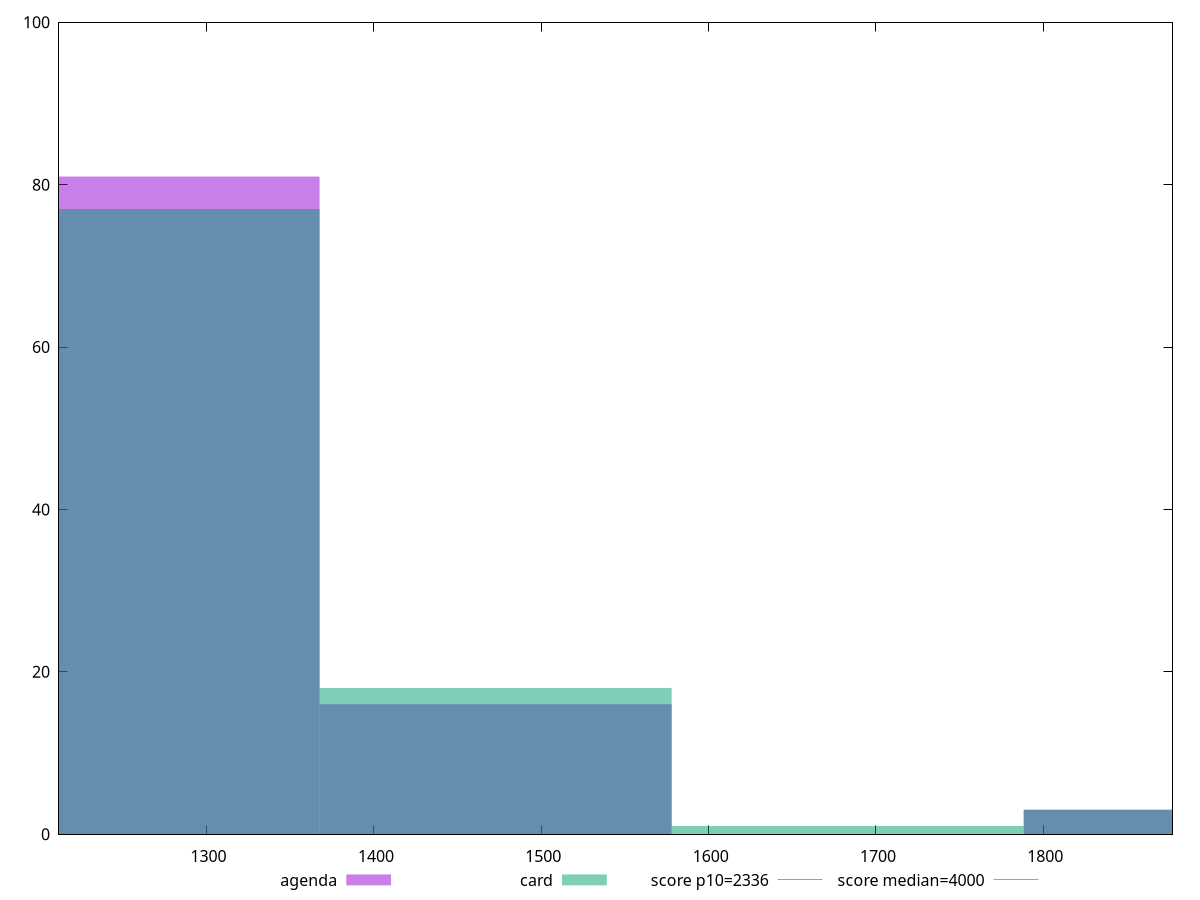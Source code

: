 reset

$agenda <<EOF
1893.4700615796903 3
1262.3133743864603 81
1472.6989367842036 16
EOF

$card <<EOF
1893.4700615796903 3
1262.3133743864603 77
1472.6989367842036 18
1683.084499181947 1
EOF

set key outside below
set boxwidth 210.38556239774337
set xrange [1211.7930000000001:1877.184]
set yrange [0:100]
set trange [0:100]
set style fill transparent solid 0.5 noborder

set parametric
set terminal svg size 640, 500 enhanced background rgb 'white'
set output "report/report_00029_2021-02-24T13-36-40.390Z/first-contentful-paint/comparison/histogram/1_vs_2.svg"

plot $agenda title "agenda" with boxes, \
     $card title "card" with boxes, \
     2336,t title "score p10=2336", \
     4000,t title "score median=4000"

reset
